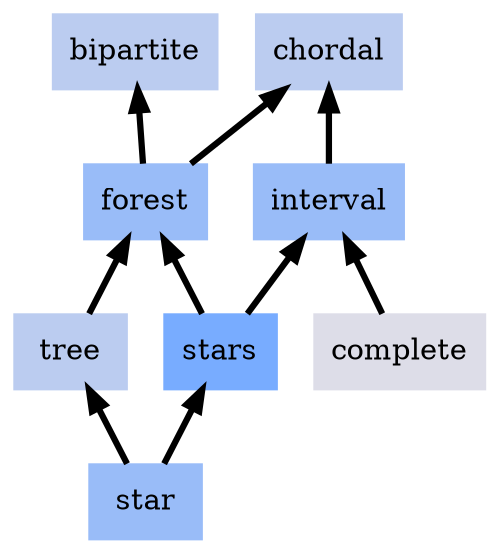 digraph local_10JR3F {
	node [color=lightblue2 style=filled]
	margin=0.04 size="6,6"
	rankdir = BT
	"n_Cv1PaJ" [label="chordal" URL="/parameters/html/Cv1PaJ" color="#bbccf0" shape=box]
	"n_EhdXNA" [label="complete" URL="/parameters/html/EhdXNA" color="#dddde8" shape=box]
	"n_CortlU" [label="star" URL="/parameters/html/CortlU" color="#99bcf8" shape=box]
	"n_JngPPm" [label="forest" URL="/parameters/html/JngPPm" color="#99bcf8" shape=box]
	"n_cLHJkW" [label="bipartite" URL="/parameters/html/cLHJkW" color="#bbccf0" shape=box]
	"n_rJyICu" [label="tree" URL="/parameters/html/rJyICu" color="#bbccf0" shape=box]
	"n_10JR3F" [label="stars" URL="/parameters/html/10JR3F" color="#78acff" shape=box]
	"n_p5skoj" [label="interval" URL="/parameters/html/p5skoj" color="#99bcf8" shape=box]
	"n_rJyICu" -> "n_JngPPm" [label="" decorate=true lblstyle="above, sloped" weight="100" penwidth="3.0"]
	"n_p5skoj" -> "n_Cv1PaJ" [label="" decorate=true lblstyle="above, sloped" weight="100" penwidth="3.0"]
	"n_JngPPm" -> "n_Cv1PaJ" [label="" decorate=true lblstyle="above, sloped" weight="100" penwidth="3.0"]
	"n_CortlU" -> "n_10JR3F" [label="" decorate=true lblstyle="above, sloped" weight="100" penwidth="3.0"]
	"n_10JR3F" -> "n_p5skoj" [label="" decorate=true lblstyle="above, sloped" weight="100" penwidth="3.0"]
	"n_10JR3F" -> "n_JngPPm" [label="" decorate=true lblstyle="above, sloped" weight="100" penwidth="3.0"]
	"n_EhdXNA" -> "n_p5skoj" [label="" decorate=true lblstyle="above, sloped" weight="100" penwidth="3.0"]
	"n_CortlU" -> "n_rJyICu" [label="" decorate=true lblstyle="above, sloped" weight="100" penwidth="3.0"]
	"n_JngPPm" -> "n_cLHJkW" [label="" decorate=true lblstyle="above, sloped" weight="100" penwidth="3.0"]
}
